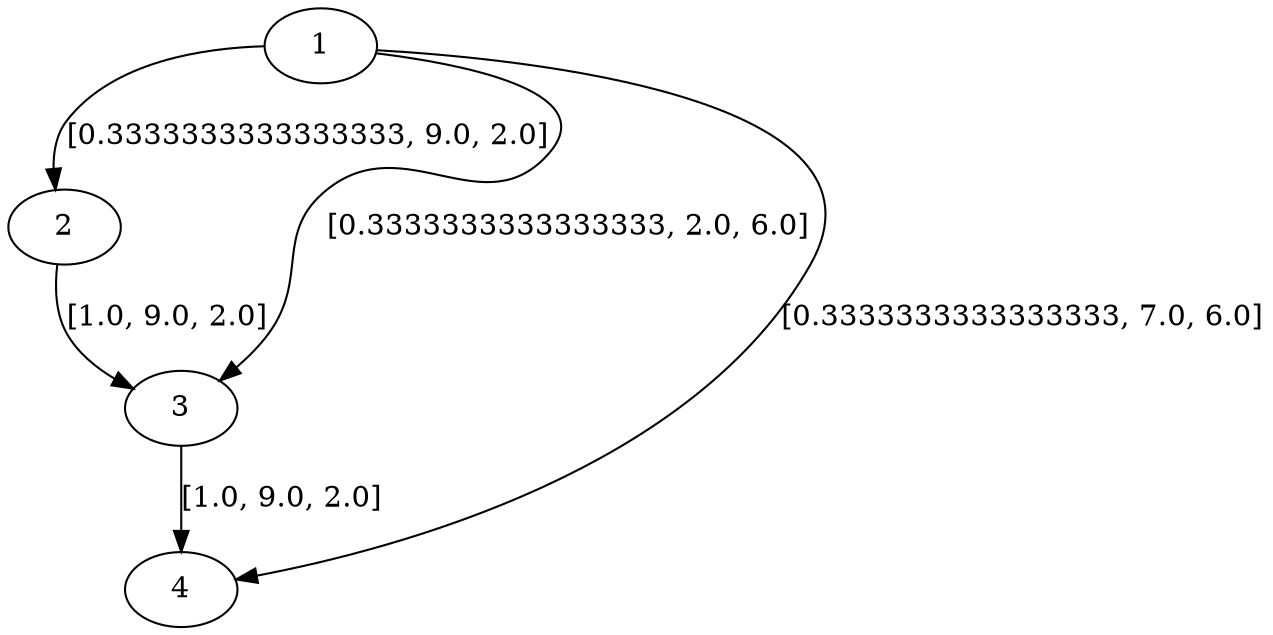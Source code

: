 digraph "" {
	1 -> 2	[key=0,
		label="[0.3333333333333333, 9.0, 2.0]",
		weight=9.0];
	1 -> 3	[key=0,
		label="[0.3333333333333333, 2.0, 6.0]",
		weight=2.0];
	1 -> 4	[key=0,
		label="[0.3333333333333333, 7.0, 6.0]",
		weight=7.0];
	2 -> 3	[key=0,
		label="[1.0, 9.0, 2.0]",
		weight=9.0];
	3 -> 4	[key=0,
		label="[1.0, 9.0, 2.0]",
		weight=9.0];
}
